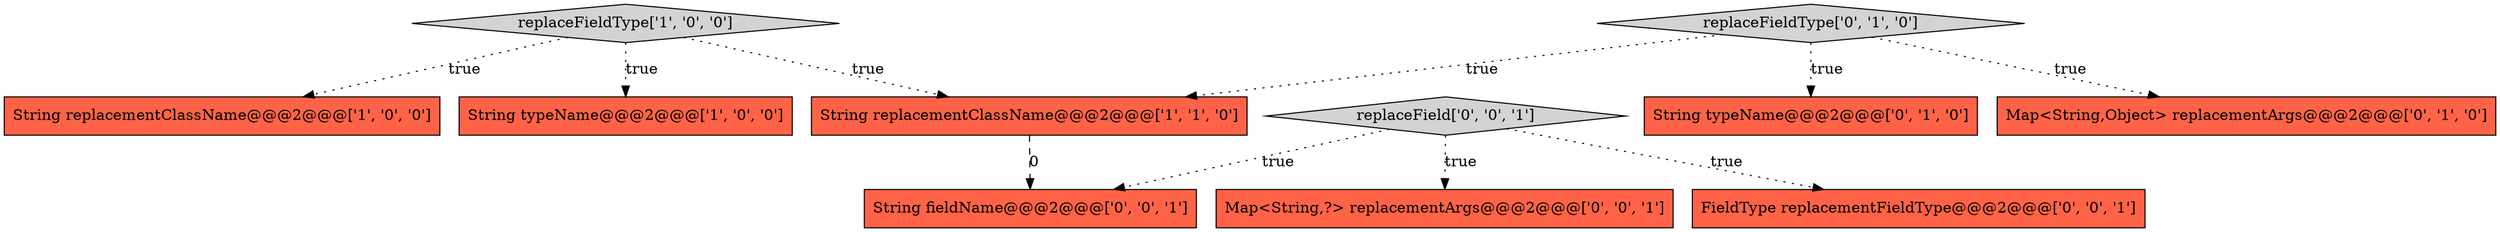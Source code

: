 digraph {
1 [style = filled, label = "String replacementClassName@@@2@@@['1', '0', '0']", fillcolor = tomato, shape = box image = "AAA0AAABBB1BBB"];
6 [style = filled, label = "replaceFieldType['0', '1', '0']", fillcolor = lightgray, shape = diamond image = "AAA0AAABBB2BBB"];
8 [style = filled, label = "replaceField['0', '0', '1']", fillcolor = lightgray, shape = diamond image = "AAA0AAABBB3BBB"];
4 [style = filled, label = "String typeName@@@2@@@['0', '1', '0']", fillcolor = tomato, shape = box image = "AAA0AAABBB2BBB"];
5 [style = filled, label = "Map<String,Object> replacementArgs@@@2@@@['0', '1', '0']", fillcolor = tomato, shape = box image = "AAA0AAABBB2BBB"];
9 [style = filled, label = "FieldType replacementFieldType@@@2@@@['0', '0', '1']", fillcolor = tomato, shape = box image = "AAA0AAABBB3BBB"];
10 [style = filled, label = "String fieldName@@@2@@@['0', '0', '1']", fillcolor = tomato, shape = box image = "AAA0AAABBB3BBB"];
0 [style = filled, label = "replaceFieldType['1', '0', '0']", fillcolor = lightgray, shape = diamond image = "AAA0AAABBB1BBB"];
3 [style = filled, label = "String replacementClassName@@@2@@@['1', '1', '0']", fillcolor = tomato, shape = box image = "AAA0AAABBB1BBB"];
7 [style = filled, label = "Map<String,?> replacementArgs@@@2@@@['0', '0', '1']", fillcolor = tomato, shape = box image = "AAA0AAABBB3BBB"];
2 [style = filled, label = "String typeName@@@2@@@['1', '0', '0']", fillcolor = tomato, shape = box image = "AAA0AAABBB1BBB"];
0->2 [style = dotted, label="true"];
8->10 [style = dotted, label="true"];
6->5 [style = dotted, label="true"];
6->4 [style = dotted, label="true"];
0->3 [style = dotted, label="true"];
0->1 [style = dotted, label="true"];
8->7 [style = dotted, label="true"];
6->3 [style = dotted, label="true"];
3->10 [style = dashed, label="0"];
8->9 [style = dotted, label="true"];
}
